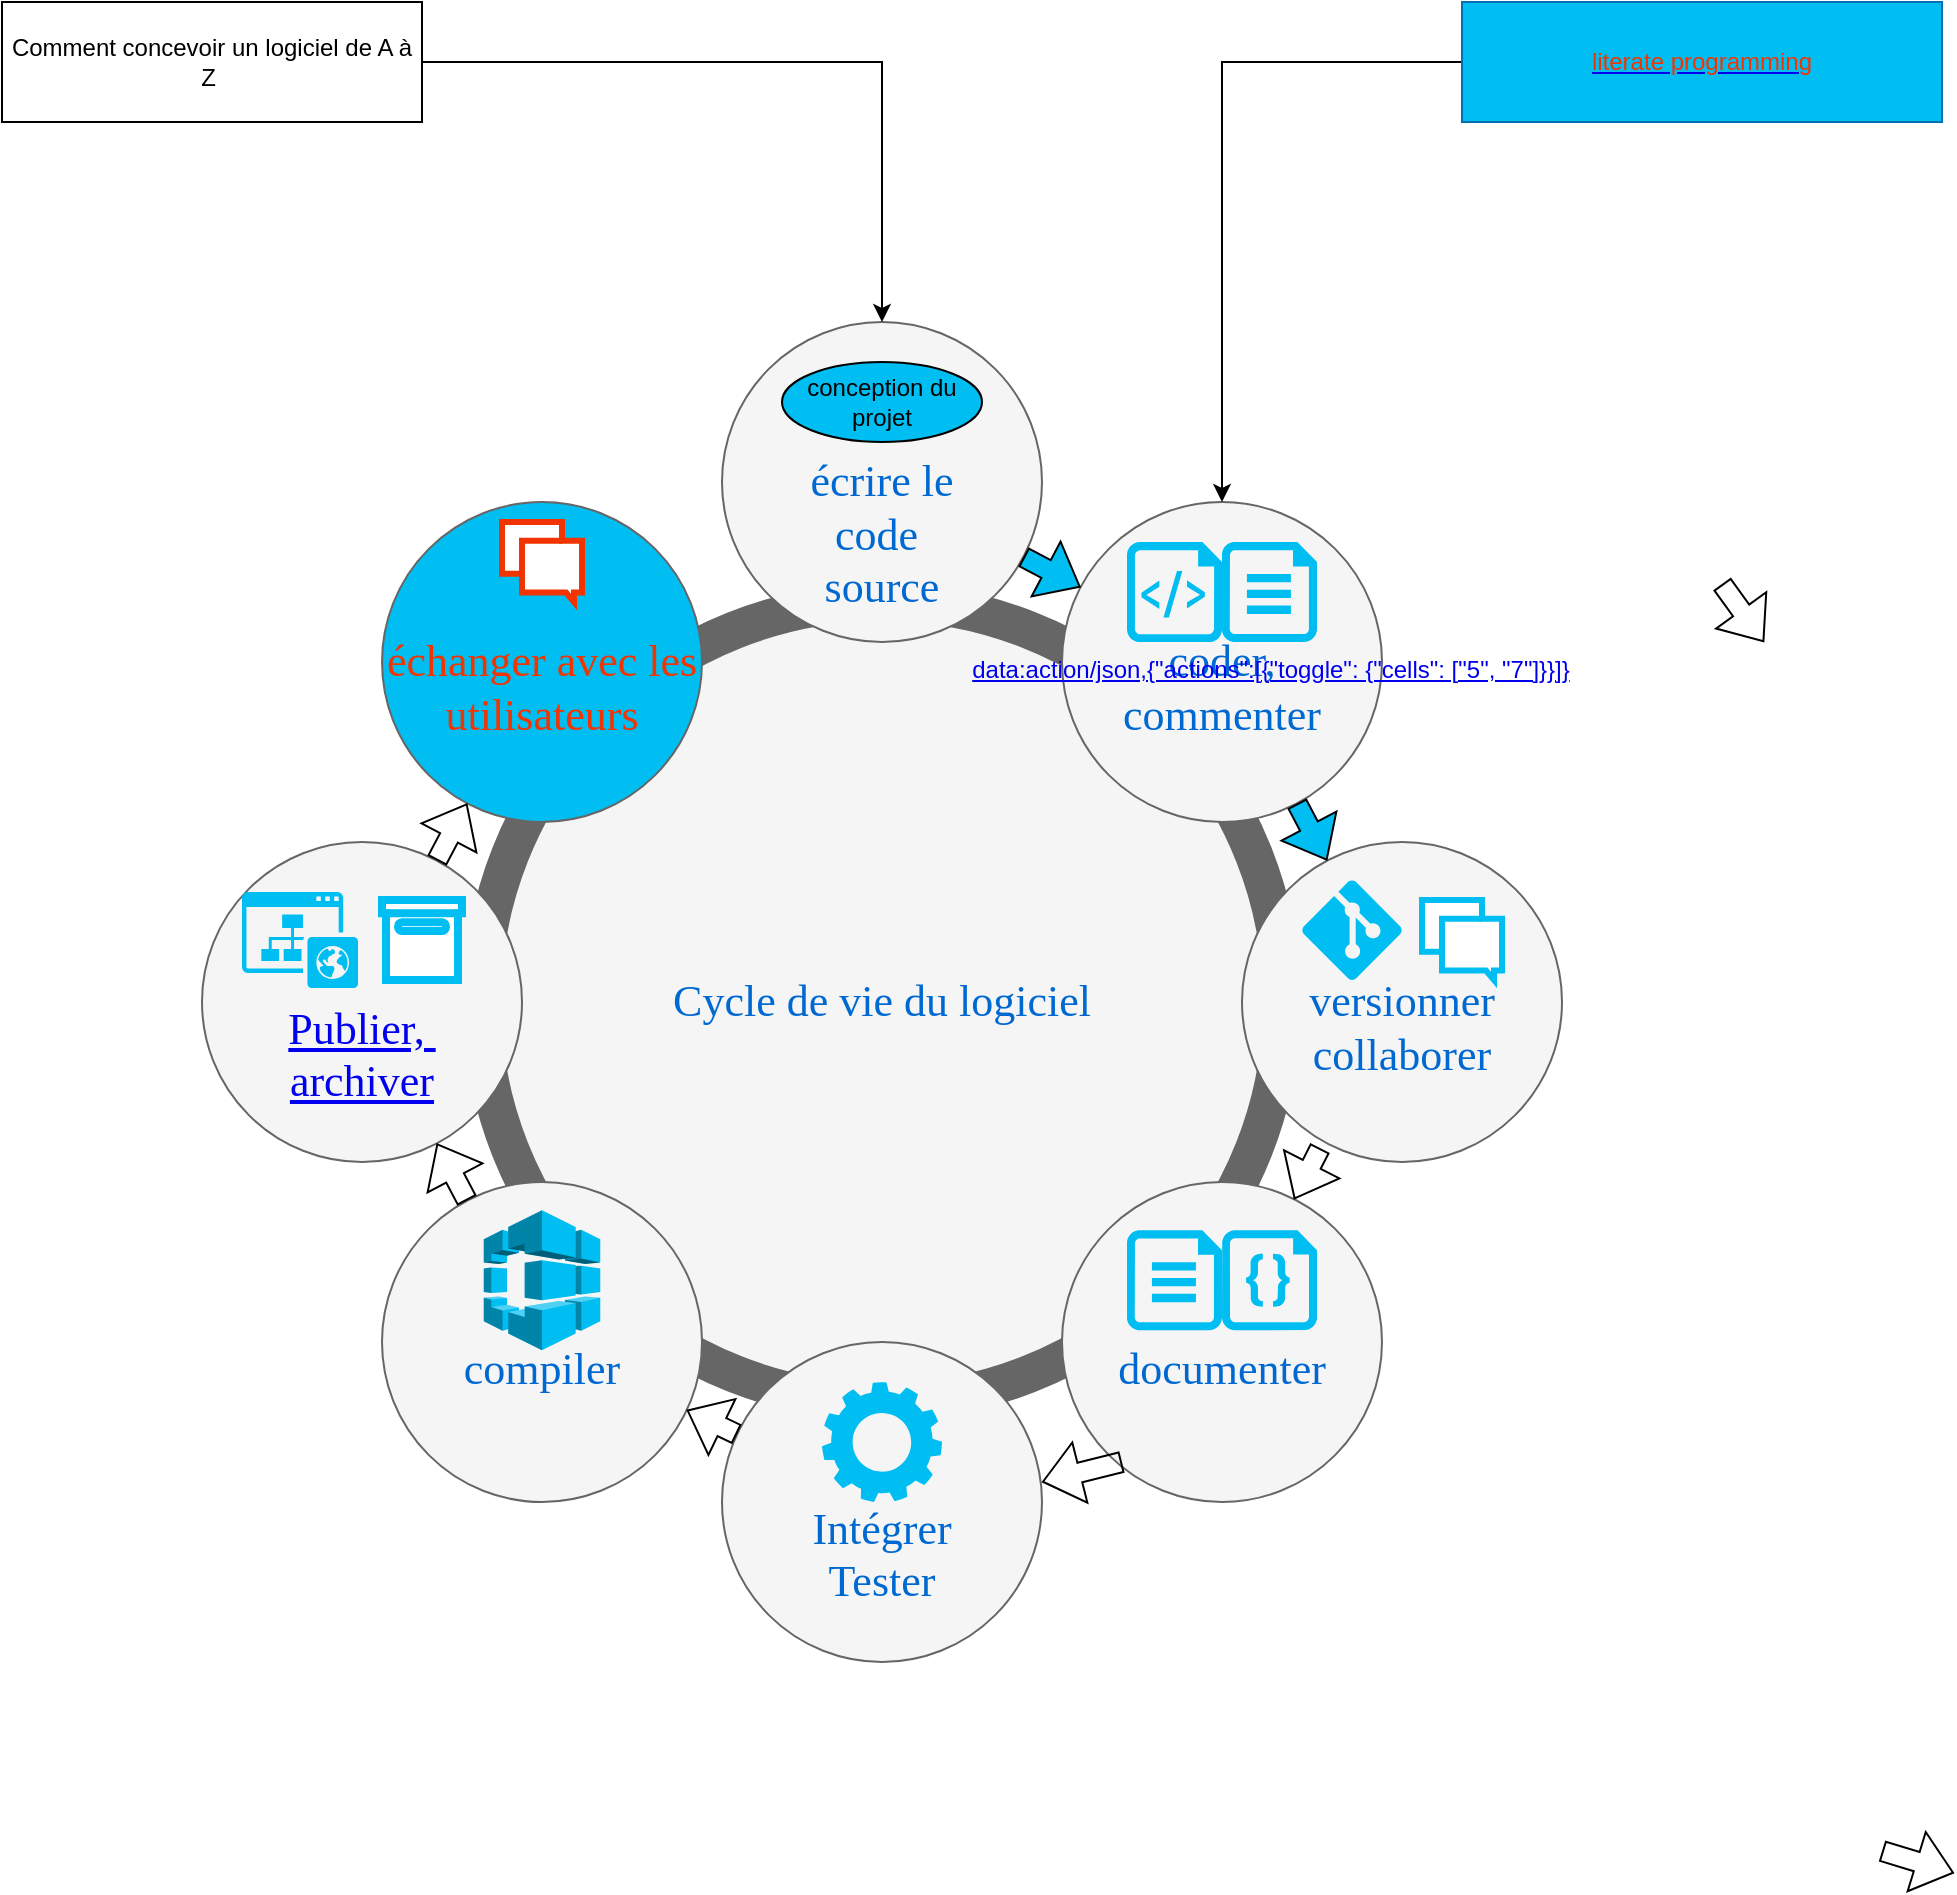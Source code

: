 <mxfile version="24.6.4" type="device">
  <diagram name="Page-1" id="dd472eb7-4b8b-5cd9-a60b-b15522922e76">
    <mxGraphModel dx="1034" dy="1455" grid="1" gridSize="10" guides="1" tooltips="1" connect="1" arrows="1" fold="1" page="1" pageScale="1" pageWidth="1100" pageHeight="850" background="none" math="0" shadow="0">
      <root>
        <mxCell id="0" />
        <mxCell id="1" parent="0" />
        <mxCell id="zFpS2wgBRfaep1x5ZWdv-15" value="" style="shape=flexArrow;endArrow=classic;html=1;rounded=0;entryX=0;entryY=0;entryDx=0;entryDy=0;" parent="1" edge="1">
          <mxGeometry width="50" height="50" relative="1" as="geometry">
            <mxPoint x="1050" y="844.5" as="sourcePoint" />
            <mxPoint x="1086" y="855.5" as="targetPoint" />
          </mxGeometry>
        </mxCell>
        <mxCell id="zFpS2wgBRfaep1x5ZWdv-1" value="Cycle de vie du logiciel" style="ellipse;whiteSpace=wrap;html=1;rounded=0;shadow=0;dashed=0;comic=0;fontFamily=Verdana;fontSize=22;fontColor=#0069D1;fillColor=#f5f5f5;strokeColor=#666666;strokeWidth=19;" parent="1" vertex="1">
          <mxGeometry x="350" y="220" width="400" height="400" as="geometry" />
        </mxCell>
        <mxCell id="zFpS2wgBRfaep1x5ZWdv-2" value="&lt;div&gt;&lt;br&gt;&lt;/div&gt;&lt;div&gt;&lt;br&gt;&lt;/div&gt;&lt;div&gt;écrire le&lt;/div&gt;code&amp;nbsp;&lt;div&gt;source&lt;/div&gt;" style="ellipse;whiteSpace=wrap;html=1;rounded=0;shadow=0;dashed=0;comic=0;fontFamily=Verdana;fontSize=22;fontColor=#0069D1;fillColor=#f5f5f5;strokeColor=#666666;" parent="1" vertex="1">
          <mxGeometry x="470" y="80" width="160" height="160" as="geometry" />
        </mxCell>
        <mxCell id="zFpS2wgBRfaep1x5ZWdv-3" value="&lt;div&gt;&lt;br&gt;&lt;/div&gt;&lt;div&gt;&lt;br&gt;&lt;/div&gt;&lt;div&gt;Intégrer&lt;/div&gt;&lt;div&gt;Tester&lt;/div&gt;" style="ellipse;whiteSpace=wrap;html=1;rounded=0;shadow=0;dashed=0;comic=0;fontFamily=Verdana;fontSize=22;fontColor=#0069D1;fillColor=#f5f5f5;strokeColor=#666666;" parent="1" vertex="1">
          <mxGeometry x="470" y="590" width="160" height="160" as="geometry" />
        </mxCell>
        <mxCell id="zFpS2wgBRfaep1x5ZWdv-4" value="&lt;div&gt;&lt;br&gt;&lt;/div&gt;versionner&lt;div&gt;&lt;/div&gt;&lt;div&gt;collaborer&lt;/div&gt;" style="ellipse;whiteSpace=wrap;html=1;rounded=0;shadow=0;dashed=0;comic=0;fontFamily=Verdana;fontSize=22;fontColor=#0069D1;fillColor=#f5f5f5;strokeColor=#666666;" parent="1" vertex="1">
          <mxGeometry x="730" y="340" width="160" height="160" as="geometry" />
        </mxCell>
        <mxCell id="zFpS2wgBRfaep1x5ZWdv-5" value="&lt;a href=&quot;https://damienbelveze.github.io/draw_diagramme/publier.html&quot;&gt;&lt;br&gt;&lt;/a&gt;&lt;div&gt;&lt;a href=&quot;https://damienbelveze.github.io/draw_diagramme/publier.html&quot;&gt;&lt;br&gt;&lt;/a&gt;&lt;/div&gt;&lt;div&gt;&lt;a href=&quot;https://damienbelveze.github.io/draw_diagramme/publier.html&quot;&gt;Publier,&amp;nbsp;&lt;/a&gt;&lt;/div&gt;&lt;div&gt;&lt;a href=&quot;https://damienbelveze.github.io/draw_diagramme/publier.html&quot;&gt;archiver&lt;/a&gt;&lt;/div&gt;" style="ellipse;whiteSpace=wrap;html=1;rounded=0;shadow=0;dashed=0;comic=0;fontFamily=Verdana;fontSize=22;fontColor=#0069D1;fillColor=#f5f5f5;strokeColor=#666666;" parent="1" vertex="1">
          <mxGeometry x="210" y="340" width="160" height="160" as="geometry" />
        </mxCell>
        <mxCell id="zFpS2wgBRfaep1x5ZWdv-6" value="&lt;div&gt;&lt;font color=&quot;#f23400&quot;&gt;&lt;a href=&quot;./archiver.html&quot;&gt;&lt;br&gt;&lt;/a&gt;&lt;/font&gt;&lt;/div&gt;&lt;font color=&quot;#f23400&quot;&gt;échanger avec les utilisateurs&lt;/font&gt;&lt;div&gt;&lt;/div&gt;" style="ellipse;whiteSpace=wrap;html=1;rounded=0;shadow=0;dashed=0;comic=0;fontFamily=Verdana;fontSize=22;fontColor=#00bef2;fillColor=#00bef2;strokeColor=#666666;" parent="1" vertex="1">
          <mxGeometry x="300" y="170" width="160" height="160" as="geometry" />
        </mxCell>
        <mxCell id="zFpS2wgBRfaep1x5ZWdv-7" value="&lt;div&gt;&lt;/div&gt;&lt;div&gt;&lt;br&gt;&lt;/div&gt;&lt;div&gt;coder,&lt;/div&gt;&lt;div&gt;commenter&lt;/div&gt;" style="ellipse;whiteSpace=wrap;html=1;rounded=0;shadow=0;dashed=0;comic=0;fontFamily=Verdana;fontSize=22;fontColor=#0069D1;fillColor=#f5f5f5;strokeColor=#666666;" parent="1" vertex="1">
          <mxGeometry x="640" y="170" width="160" height="160" as="geometry" />
        </mxCell>
        <mxCell id="zFpS2wgBRfaep1x5ZWdv-8" value="&lt;div&gt;&lt;br&gt;&lt;/div&gt;&lt;div&gt;documenter&lt;/div&gt;" style="ellipse;whiteSpace=wrap;html=1;rounded=0;shadow=0;dashed=0;comic=0;fontFamily=Verdana;fontSize=22;fontColor=#0069D1;fillColor=#f5f5f5;strokeColor=#666666;" parent="1" vertex="1">
          <mxGeometry x="640" y="510" width="160" height="160" as="geometry" />
        </mxCell>
        <mxCell id="zFpS2wgBRfaep1x5ZWdv-9" value="&lt;div&gt;&lt;/div&gt;&lt;div&gt;&lt;br&gt;&lt;/div&gt;&lt;div&gt;compiler&lt;/div&gt;" style="ellipse;whiteSpace=wrap;html=1;rounded=0;shadow=0;dashed=0;comic=0;fontFamily=Verdana;fontSize=22;fontColor=#0069D1;fillColor=#f5f5f5;strokeColor=#666666;" parent="1" vertex="1">
          <mxGeometry x="300" y="510" width="160" height="160" as="geometry" />
        </mxCell>
        <mxCell id="zFpS2wgBRfaep1x5ZWdv-10" value="" style="html=1;verticalLabelPosition=bottom;align=center;labelBackgroundColor=#ffffff;verticalAlign=top;strokeWidth=4;strokeColor=#00bef2;shadow=0;dashed=0;shape=mxgraph.ios7.icons.box;fillColor=#ffffff;" parent="1" vertex="1">
          <mxGeometry x="300" y="369" width="40" height="40" as="geometry" />
        </mxCell>
        <mxCell id="zFpS2wgBRfaep1x5ZWdv-11" value="" style="verticalLabelPosition=bottom;html=1;verticalAlign=top;align=center;strokeColor=none;fillColor=#00BEF2;shape=mxgraph.azure.script_file;pointerEvents=1;" parent="1" vertex="1">
          <mxGeometry x="672.5" y="190" width="47.5" height="50" as="geometry" />
        </mxCell>
        <mxCell id="zFpS2wgBRfaep1x5ZWdv-12" value="" style="verticalLabelPosition=bottom;html=1;verticalAlign=top;align=center;strokeColor=none;fillColor=#00BEF2;shape=mxgraph.azure.git_repository;" parent="1" vertex="1">
          <mxGeometry x="760" y="359" width="50" height="50" as="geometry" />
        </mxCell>
        <mxCell id="zFpS2wgBRfaep1x5ZWdv-16" value="" style="verticalLabelPosition=bottom;html=1;verticalAlign=top;align=center;strokeColor=none;fillColor=#00BEF2;shape=mxgraph.azure.code_file;pointerEvents=1;" parent="1" vertex="1">
          <mxGeometry x="720" y="534.12" width="47.5" height="50" as="geometry" />
        </mxCell>
        <mxCell id="zFpS2wgBRfaep1x5ZWdv-17" value="" style="outlineConnect=0;dashed=0;verticalLabelPosition=bottom;verticalAlign=top;align=center;html=1;shape=mxgraph.aws3.codebuild;fillColor=#00bef2;strokeColor=#006EAF;fontColor=#ffffff;" parent="1" vertex="1">
          <mxGeometry x="350.88" y="524.12" width="58.25" height="70" as="geometry" />
        </mxCell>
        <mxCell id="zFpS2wgBRfaep1x5ZWdv-18" value="" style="sketch=0;pointerEvents=1;shadow=0;dashed=0;html=1;strokeColor=none;fillColor=#00BEF2;labelPosition=center;verticalLabelPosition=bottom;verticalAlign=top;outlineConnect=0;align=center;shape=mxgraph.office.sites.website_public;" parent="1" vertex="1">
          <mxGeometry x="230" y="365" width="58" height="48" as="geometry" />
        </mxCell>
        <mxCell id="zFpS2wgBRfaep1x5ZWdv-20" value="" style="verticalLabelPosition=bottom;html=1;verticalAlign=top;align=center;strokeColor=none;fillColor=#00BEF2;shape=mxgraph.azure.file;pointerEvents=1;" parent="1" vertex="1">
          <mxGeometry x="672.5" y="534.12" width="47.5" height="50" as="geometry" />
        </mxCell>
        <mxCell id="zFpS2wgBRfaep1x5ZWdv-13" value="" style="shape=flexArrow;endArrow=classic;html=1;rounded=0;fillColor=#00bef2;" parent="1" source="zFpS2wgBRfaep1x5ZWdv-2" target="zFpS2wgBRfaep1x5ZWdv-7" edge="1">
          <mxGeometry width="50" height="50" relative="1" as="geometry">
            <mxPoint x="650" y="130" as="sourcePoint" />
            <mxPoint x="710" y="160" as="targetPoint" />
          </mxGeometry>
        </mxCell>
        <mxCell id="zFpS2wgBRfaep1x5ZWdv-14" value="" style="shape=flexArrow;endArrow=classic;html=1;rounded=0;fillColor=#00bef2;" parent="1" source="zFpS2wgBRfaep1x5ZWdv-7" target="zFpS2wgBRfaep1x5ZWdv-4" edge="1">
          <mxGeometry width="50" height="50" relative="1" as="geometry">
            <mxPoint x="764" y="310" as="sourcePoint" />
            <mxPoint x="800" y="321" as="targetPoint" />
          </mxGeometry>
        </mxCell>
        <mxCell id="H_8obPSozjIGkAyr1i57-1" value="" style="html=1;verticalLabelPosition=bottom;align=center;labelBackgroundColor=#ffffff;verticalAlign=top;strokeWidth=3;strokeColor=#f23400;shadow=0;dashed=0;shape=mxgraph.ios7.icons.messages;fillColor=#ffffff;" vertex="1" parent="1">
          <mxGeometry x="360" y="180" width="40" height="40" as="geometry" />
        </mxCell>
        <mxCell id="H_8obPSozjIGkAyr1i57-2" value="&lt;a href=&quot;data:action/json,{&amp;quot;actions&amp;quot;:[{&amp;quot;toggle&amp;quot;: {&amp;quot;cells&amp;quot;: [&amp;quot;H_8obPSozjIGkAyr1i57-41&amp;quot;]}}]}&quot;&gt;data:action/json,{&quot;actions&quot;:[{&quot;toggle&quot;: {&quot;cells&quot;: [&quot;5&quot;, &quot;7&quot;]}}]}&lt;/a&gt;" style="verticalLabelPosition=bottom;html=1;verticalAlign=top;align=center;strokeColor=none;fillColor=#00BEF2;shape=mxgraph.azure.file;pointerEvents=1;" vertex="1" parent="1">
          <mxGeometry x="720" y="190" width="47.5" height="50" as="geometry" />
        </mxCell>
        <mxCell id="H_8obPSozjIGkAyr1i57-3" value="" style="html=1;verticalLabelPosition=bottom;align=center;labelBackgroundColor=#ffffff;verticalAlign=top;strokeWidth=3;strokeColor=#00bef2;shadow=0;dashed=0;shape=mxgraph.ios7.icons.messages;fillColor=#ffffff;" vertex="1" parent="1">
          <mxGeometry x="820" y="369" width="40" height="40" as="geometry" />
        </mxCell>
        <mxCell id="H_8obPSozjIGkAyr1i57-26" value="conception du projet" style="ellipse;whiteSpace=wrap;html=1;align=center;newEdgeStyle={&quot;edgeStyle&quot;:&quot;entityRelationEdgeStyle&quot;,&quot;startArrow&quot;:&quot;none&quot;,&quot;endArrow&quot;:&quot;none&quot;,&quot;segment&quot;:10,&quot;curved&quot;:1,&quot;sourcePerimeterSpacing&quot;:0,&quot;targetPerimeterSpacing&quot;:0};treeFolding=1;treeMoving=1;fillColor=#00bef2;" vertex="1" collapsed="1" parent="1">
          <mxGeometry x="500" y="100" width="100" height="40" as="geometry" />
        </mxCell>
        <mxCell id="H_8obPSozjIGkAyr1i57-27" value="" style="shape=flexArrow;endArrow=classic;html=1;rounded=0;entryX=0.369;entryY=0.019;entryDx=0;entryDy=0;entryPerimeter=0;" edge="1" parent="1">
          <mxGeometry width="50" height="50" relative="1" as="geometry">
            <mxPoint x="970" y="211" as="sourcePoint" />
            <mxPoint x="991" y="240" as="targetPoint" />
          </mxGeometry>
        </mxCell>
        <mxCell id="H_8obPSozjIGkAyr1i57-28" value="" style="shape=flexArrow;endArrow=classic;html=1;rounded=0;exitX=0.244;exitY=0.956;exitDx=0;exitDy=0;exitPerimeter=0;" edge="1" parent="1" source="zFpS2wgBRfaep1x5ZWdv-4" target="zFpS2wgBRfaep1x5ZWdv-8">
          <mxGeometry width="50" height="50" relative="1" as="geometry">
            <mxPoint x="800" y="501" as="sourcePoint" />
            <mxPoint x="803" y="524.12" as="targetPoint" />
          </mxGeometry>
        </mxCell>
        <mxCell id="H_8obPSozjIGkAyr1i57-29" value="" style="shape=flexArrow;endArrow=classic;html=1;rounded=0;" edge="1" parent="1">
          <mxGeometry width="50" height="50" relative="1" as="geometry">
            <mxPoint x="670" y="650" as="sourcePoint" />
            <mxPoint x="630" y="660" as="targetPoint" />
          </mxGeometry>
        </mxCell>
        <mxCell id="H_8obPSozjIGkAyr1i57-30" value="" style="shape=flexArrow;endArrow=classic;html=1;rounded=0;" edge="1" parent="1" source="zFpS2wgBRfaep1x5ZWdv-3" target="zFpS2wgBRfaep1x5ZWdv-9">
          <mxGeometry width="50" height="50" relative="1" as="geometry">
            <mxPoint x="470" y="655.5" as="sourcePoint" />
            <mxPoint x="491" y="684.5" as="targetPoint" />
          </mxGeometry>
        </mxCell>
        <mxCell id="H_8obPSozjIGkAyr1i57-31" value="" style="shape=flexArrow;endArrow=classic;html=1;rounded=0;" edge="1" parent="1" source="zFpS2wgBRfaep1x5ZWdv-9" target="zFpS2wgBRfaep1x5ZWdv-5">
          <mxGeometry width="50" height="50" relative="1" as="geometry">
            <mxPoint x="260" y="534.12" as="sourcePoint" />
            <mxPoint x="281" y="563.12" as="targetPoint" />
          </mxGeometry>
        </mxCell>
        <mxCell id="H_8obPSozjIGkAyr1i57-32" value="" style="shape=flexArrow;endArrow=classic;html=1;rounded=0;" edge="1" parent="1" source="zFpS2wgBRfaep1x5ZWdv-5" target="zFpS2wgBRfaep1x5ZWdv-6">
          <mxGeometry width="50" height="50" relative="1" as="geometry">
            <mxPoint x="230" y="311" as="sourcePoint" />
            <mxPoint x="251" y="340" as="targetPoint" />
          </mxGeometry>
        </mxCell>
        <mxCell id="H_8obPSozjIGkAyr1i57-33" value="" style="sketch=0;html=1;aspect=fixed;strokeColor=none;shadow=0;fillColor=#00bef2;verticalAlign=top;labelPosition=center;verticalLabelPosition=bottom;shape=mxgraph.gcp2.gear" vertex="1" parent="1">
          <mxGeometry x="520" y="610" width="60" height="60" as="geometry" />
        </mxCell>
        <mxCell id="H_8obPSozjIGkAyr1i57-40" style="edgeStyle=orthogonalEdgeStyle;rounded=0;orthogonalLoop=1;jettySize=auto;html=1;entryX=0.5;entryY=0;entryDx=0;entryDy=0;" edge="1" parent="1" source="H_8obPSozjIGkAyr1i57-39" target="zFpS2wgBRfaep1x5ZWdv-2">
          <mxGeometry relative="1" as="geometry" />
        </mxCell>
        <mxCell id="H_8obPSozjIGkAyr1i57-39" value="Comment concevoir un logiciel de A à Z&amp;nbsp;" style="rounded=0;whiteSpace=wrap;html=1;" vertex="1" parent="1">
          <mxGeometry x="110" y="-80" width="210" height="60" as="geometry" />
        </mxCell>
        <mxCell id="H_8obPSozjIGkAyr1i57-42" style="edgeStyle=orthogonalEdgeStyle;rounded=0;orthogonalLoop=1;jettySize=auto;html=1;" edge="1" parent="1" source="H_8obPSozjIGkAyr1i57-41" target="zFpS2wgBRfaep1x5ZWdv-7">
          <mxGeometry relative="1" as="geometry" />
        </mxCell>
        <mxCell id="H_8obPSozjIGkAyr1i57-41" value="&lt;a href=&quot;https://en.wikipedia.org/wiki/Literate_programming&quot;&gt;&lt;font color=&quot;#f23400&quot;&gt;literate programming&lt;/font&gt;&lt;/a&gt;" style="rounded=0;whiteSpace=wrap;html=1;fillColor=#00bef2;fontColor=#ffffff;strokeColor=#006EAF;" vertex="1" parent="1">
          <mxGeometry x="840" y="-80" width="240" height="60" as="geometry" />
        </mxCell>
      </root>
    </mxGraphModel>
  </diagram>
</mxfile>
